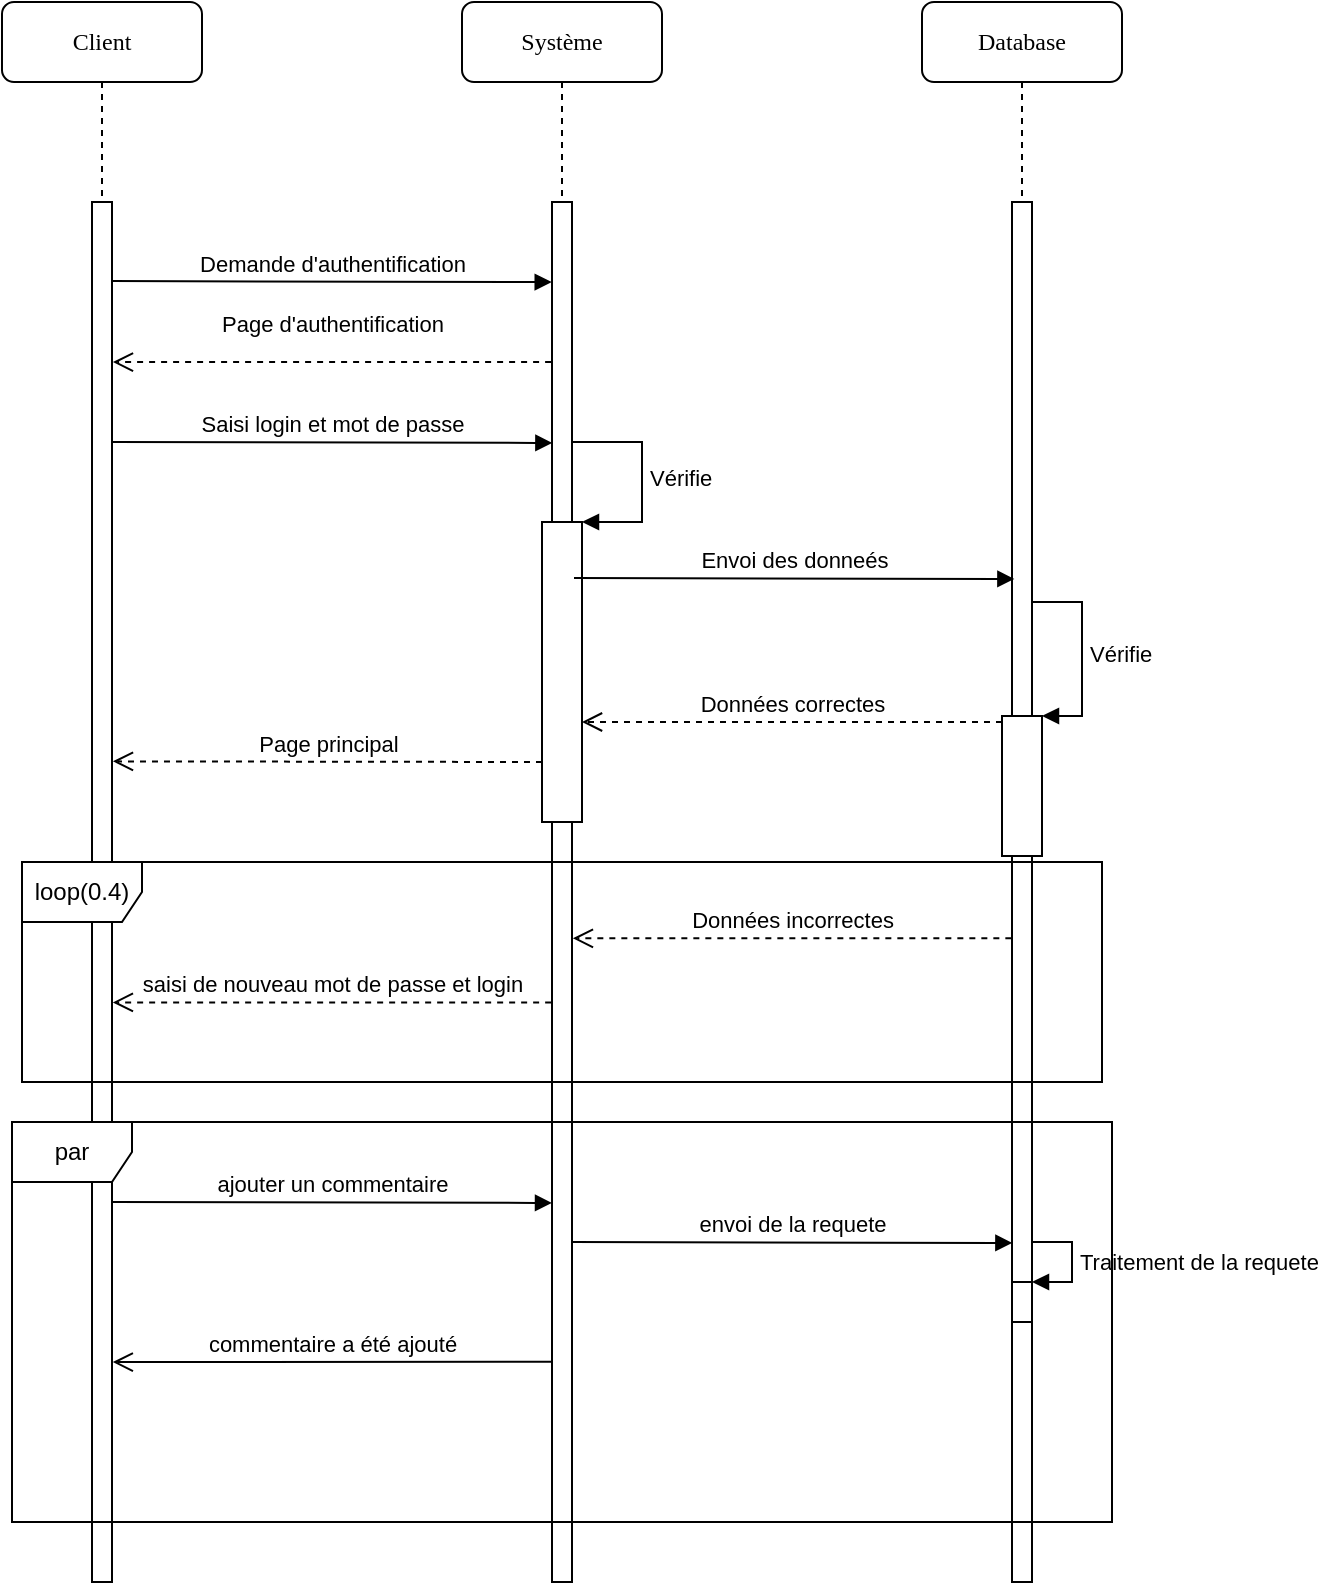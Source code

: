 <mxfile version="14.1.8" type="device"><diagram name="Page-1" id="13e1069c-82ec-6db2-03f1-153e76fe0fe0"><mxGraphModel dx="585" dy="338" grid="1" gridSize="10" guides="1" tooltips="1" connect="1" arrows="1" fold="1" page="1" pageScale="1" pageWidth="1100" pageHeight="850" background="#ffffff" math="0" shadow="0"><root><mxCell id="0"/><mxCell id="1" parent="0"/><mxCell id="7baba1c4bc27f4b0-2" value="Système" style="shape=umlLifeline;perimeter=lifelinePerimeter;whiteSpace=wrap;html=1;container=1;collapsible=0;recursiveResize=0;outlineConnect=0;rounded=1;shadow=0;comic=0;labelBackgroundColor=none;strokeWidth=1;fontFamily=Verdana;fontSize=12;align=center;" parent="1" vertex="1"><mxGeometry x="450" y="100" width="100" height="580" as="geometry"/></mxCell><mxCell id="7baba1c4bc27f4b0-10" value="" style="html=1;points=[];perimeter=orthogonalPerimeter;rounded=0;shadow=0;comic=0;labelBackgroundColor=none;strokeWidth=1;fontFamily=Verdana;fontSize=12;align=center;" parent="7baba1c4bc27f4b0-2" vertex="1"><mxGeometry x="45" y="100" width="10" height="460" as="geometry"/></mxCell><mxCell id="E3lYMyOyIVDyG92sWwYz-12" value="" style="html=1;points=[];perimeter=orthogonalPerimeter;" parent="7baba1c4bc27f4b0-2" vertex="1"><mxGeometry x="40" y="260" width="20" height="150" as="geometry"/></mxCell><mxCell id="E3lYMyOyIVDyG92sWwYz-13" value="Vérifie" style="edgeStyle=orthogonalEdgeStyle;html=1;align=left;spacingLeft=2;endArrow=block;rounded=0;entryX=1;entryY=0;strokeColor=#000000;" parent="7baba1c4bc27f4b0-2" target="E3lYMyOyIVDyG92sWwYz-12" edge="1"><mxGeometry relative="1" as="geometry"><mxPoint x="55" y="220" as="sourcePoint"/><Array as="points"><mxPoint x="90" y="220"/><mxPoint x="90" y="260"/></Array></mxGeometry></mxCell><mxCell id="7baba1c4bc27f4b0-3" value="Database" style="shape=umlLifeline;perimeter=lifelinePerimeter;whiteSpace=wrap;html=1;container=1;collapsible=0;recursiveResize=0;outlineConnect=0;rounded=1;shadow=0;comic=0;labelBackgroundColor=none;strokeWidth=1;fontFamily=Verdana;fontSize=12;align=center;" parent="1" vertex="1"><mxGeometry x="680" y="100" width="100" height="790" as="geometry"/></mxCell><mxCell id="7baba1c4bc27f4b0-13" value="" style="html=1;points=[];perimeter=orthogonalPerimeter;rounded=0;shadow=0;comic=0;labelBackgroundColor=none;strokeWidth=1;fontFamily=Verdana;fontSize=12;align=center;" parent="7baba1c4bc27f4b0-3" vertex="1"><mxGeometry x="45" y="100" width="10" height="460" as="geometry"/></mxCell><mxCell id="E3lYMyOyIVDyG92sWwYz-18" value="" style="html=1;points=[];perimeter=orthogonalPerimeter;" parent="7baba1c4bc27f4b0-3" vertex="1"><mxGeometry x="40" y="357" width="20" height="70" as="geometry"/></mxCell><mxCell id="E3lYMyOyIVDyG92sWwYz-19" value="Vérifie" style="edgeStyle=orthogonalEdgeStyle;html=1;align=left;spacingLeft=2;endArrow=block;rounded=0;entryX=1;entryY=0;strokeColor=#000000;" parent="7baba1c4bc27f4b0-3" target="E3lYMyOyIVDyG92sWwYz-18" edge="1"><mxGeometry relative="1" as="geometry"><mxPoint x="55" y="300" as="sourcePoint"/><Array as="points"><mxPoint x="80" y="300"/><mxPoint x="80" y="357"/></Array></mxGeometry></mxCell><mxCell id="ajcftEZZZTiAjncCmc-g-7" value="&lt;span style=&quot;color: rgba(0 , 0 , 0 , 0) ; font-family: monospace ; font-size: 0px&quot;&gt;%3CmxGraphModel%3E%3Croot%3E%3CmxCell%20id%3D%220%22%2F%3E%3CmxCell%20id%3D%221%22%20parent%3D%220%22%2F%3E%3CmxCell%20id%3D%222%22%20value%3D%22Client%22%20style%3D%22shape%3DumlLifeline%3Bperimeter%3DlifelinePerimeter%3BwhiteSpace%3Dwrap%3Bhtml%3D1%3Bcontainer%3D1%3Bcollapsible%3D0%3BrecursiveResize%3D0%3BoutlineConnect%3D0%3Brounded%3D1%3Bshadow%3D0%3Bcomic%3D0%3BlabelBackgroundColor%3Dnone%3BstrokeWidth%3D1%3BfontFamily%3DVerdana%3BfontSize%3D12%3Balign%3Dcenter%3B%22%20vertex%3D%221%22%20parent%3D%221%22%3E%3CmxGeometry%20x%3D%22220%22%20y%3D%22100%22%20width%3D%22100%22%20height%3D%22600%22%20as%3D%22geometry%22%2F%3E%3C%2FmxCell%3E%3CmxCell%20id%3D%223%22%20value%3D%22%22%20style%3D%22html%3D1%3Bpoints%3D%5B%5D%3Bperimeter%3DorthogonalPerimeter%3Brounded%3D0%3Bshadow%3D0%3Bcomic%3D0%3BlabelBackgroundColor%3Dnone%3BstrokeWidth%3D1%3BfontFamily%3DVerdana%3BfontSize%3D12%3Balign%3Dcenter%3B%22%20vertex%3D%221%22%20parent%3D%222%22%3E%3CmxGeometry%20x%3D%2245%22%20y%3D%22100%22%20width%3D%2210%22%20height%3D%22460%22%20as%3D%22geometry%22%2F%3E%3C%2FmxCell%3E%3CmxCell%20id%3D%224%22%20value%3D%22%22%20style%3D%22html%3D1%3Bpoints%3D%5B%5D%3Bperimeter%3DorthogonalPerimeter%3B%22%20vertex%3D%221%22%20parent%3D%222%22%3E%3CmxGeometry%20x%3D%2245%22%20y%3D%22560%22%20width%3D%2210%22%20height%3D%2240%22%20as%3D%22geometry%22%2F%3E%3C%2FmxCell%3E%3C%2Froot%3E%3C%2FmxGraphModel%3E&lt;/span&gt;" style="html=1;points=[];perimeter=orthogonalPerimeter;" parent="7baba1c4bc27f4b0-3" vertex="1"><mxGeometry x="45" y="560" width="10" height="230" as="geometry"/></mxCell><mxCell id="ajcftEZZZTiAjncCmc-g-14" value="" style="html=1;points=[];perimeter=orthogonalPerimeter;" parent="7baba1c4bc27f4b0-3" vertex="1"><mxGeometry x="40" y="357" width="20" height="70" as="geometry"/></mxCell><mxCell id="ajcftEZZZTiAjncCmc-g-16" value="" style="html=1;points=[];perimeter=orthogonalPerimeter;" parent="7baba1c4bc27f4b0-3" vertex="1"><mxGeometry x="45" y="640" width="10" height="20" as="geometry"/></mxCell><mxCell id="ajcftEZZZTiAjncCmc-g-17" value="Traitement de la requete" style="edgeStyle=orthogonalEdgeStyle;html=1;align=left;spacingLeft=2;endArrow=block;rounded=0;entryX=1;entryY=0;" parent="7baba1c4bc27f4b0-3" target="ajcftEZZZTiAjncCmc-g-16" edge="1"><mxGeometry relative="1" as="geometry"><mxPoint x="55" y="620" as="sourcePoint"/><Array as="points"><mxPoint x="75" y="620"/></Array></mxGeometry></mxCell><mxCell id="7baba1c4bc27f4b0-8" value="Client" style="shape=umlLifeline;perimeter=lifelinePerimeter;whiteSpace=wrap;html=1;container=1;collapsible=0;recursiveResize=0;outlineConnect=0;rounded=1;shadow=0;comic=0;labelBackgroundColor=none;strokeWidth=1;fontFamily=Verdana;fontSize=12;align=center;" parent="1" vertex="1"><mxGeometry x="220" y="100" width="100" height="790" as="geometry"/></mxCell><mxCell id="7baba1c4bc27f4b0-9" value="" style="html=1;points=[];perimeter=orthogonalPerimeter;rounded=0;shadow=0;comic=0;labelBackgroundColor=none;strokeWidth=1;fontFamily=Verdana;fontSize=12;align=center;" parent="7baba1c4bc27f4b0-8" vertex="1"><mxGeometry x="45" y="100" width="10" height="460" as="geometry"/></mxCell><mxCell id="ajcftEZZZTiAjncCmc-g-1" value="&lt;span style=&quot;color: rgba(0 , 0 , 0 , 0) ; font-family: monospace ; font-size: 0px&quot;&gt;%3CmxGraphModel%3E%3Croot%3E%3CmxCell%20id%3D%220%22%2F%3E%3CmxCell%20id%3D%221%22%20parent%3D%220%22%2F%3E%3CmxCell%20id%3D%222%22%20value%3D%22Client%22%20style%3D%22shape%3DumlLifeline%3Bperimeter%3DlifelinePerimeter%3BwhiteSpace%3Dwrap%3Bhtml%3D1%3Bcontainer%3D1%3Bcollapsible%3D0%3BrecursiveResize%3D0%3BoutlineConnect%3D0%3Brounded%3D1%3Bshadow%3D0%3Bcomic%3D0%3BlabelBackgroundColor%3Dnone%3BstrokeWidth%3D1%3BfontFamily%3DVerdana%3BfontSize%3D12%3Balign%3Dcenter%3B%22%20vertex%3D%221%22%20parent%3D%221%22%3E%3CmxGeometry%20x%3D%22220%22%20y%3D%22100%22%20width%3D%22100%22%20height%3D%22600%22%20as%3D%22geometry%22%2F%3E%3C%2FmxCell%3E%3CmxCell%20id%3D%223%22%20value%3D%22%22%20style%3D%22html%3D1%3Bpoints%3D%5B%5D%3Bperimeter%3DorthogonalPerimeter%3Brounded%3D0%3Bshadow%3D0%3Bcomic%3D0%3BlabelBackgroundColor%3Dnone%3BstrokeWidth%3D1%3BfontFamily%3DVerdana%3BfontSize%3D12%3Balign%3Dcenter%3B%22%20vertex%3D%221%22%20parent%3D%222%22%3E%3CmxGeometry%20x%3D%2245%22%20y%3D%22100%22%20width%3D%2210%22%20height%3D%22460%22%20as%3D%22geometry%22%2F%3E%3C%2FmxCell%3E%3CmxCell%20id%3D%224%22%20value%3D%22%22%20style%3D%22html%3D1%3Bpoints%3D%5B%5D%3Bperimeter%3DorthogonalPerimeter%3B%22%20vertex%3D%221%22%20parent%3D%222%22%3E%3CmxGeometry%20x%3D%2245%22%20y%3D%22560%22%20width%3D%2210%22%20height%3D%2240%22%20as%3D%22geometry%22%2F%3E%3C%2FmxCell%3E%3C%2Froot%3E%3C%2FmxGraphModel%3E&lt;/span&gt;" style="html=1;points=[];perimeter=orthogonalPerimeter;" parent="7baba1c4bc27f4b0-8" vertex="1"><mxGeometry x="45" y="560" width="10" height="230" as="geometry"/></mxCell><mxCell id="E3lYMyOyIVDyG92sWwYz-7" value="Page d'authentification" style="html=1;verticalAlign=bottom;endArrow=open;dashed=1;endSize=8;strokeColor=#000000;entryX=1.045;entryY=0.174;entryDx=0;entryDy=0;entryPerimeter=0;exitX=-0.045;exitY=0.174;exitDx=0;exitDy=0;exitPerimeter=0;" parent="1" source="7baba1c4bc27f4b0-10" target="7baba1c4bc27f4b0-9" edge="1"><mxGeometry y="-10" relative="1" as="geometry"><mxPoint x="490" y="280" as="sourcePoint"/><mxPoint x="280" y="280" as="targetPoint"/><mxPoint as="offset"/></mxGeometry></mxCell><mxCell id="E3lYMyOyIVDyG92sWwYz-8" value="Demande d'authentification" style="html=1;verticalAlign=bottom;endArrow=block;strokeColor=#000000;entryX=-0.014;entryY=0.087;entryDx=0;entryDy=0;entryPerimeter=0;exitX=0.967;exitY=0.086;exitDx=0;exitDy=0;exitPerimeter=0;" parent="1" source="7baba1c4bc27f4b0-9" target="7baba1c4bc27f4b0-10" edge="1"><mxGeometry width="80" relative="1" as="geometry"><mxPoint x="280" y="240" as="sourcePoint"/><mxPoint x="490" y="240" as="targetPoint"/></mxGeometry></mxCell><mxCell id="E3lYMyOyIVDyG92sWwYz-11" value="Saisi login et mot de passe" style="html=1;verticalAlign=bottom;endArrow=block;strokeColor=#000000;entryX=-0.014;entryY=0.087;entryDx=0;entryDy=0;entryPerimeter=0;exitX=0.967;exitY=0.086;exitDx=0;exitDy=0;exitPerimeter=0;" parent="1" edge="1"><mxGeometry width="80" relative="1" as="geometry"><mxPoint x="275.0" y="320.0" as="sourcePoint"/><mxPoint x="495.19" y="320.46" as="targetPoint"/></mxGeometry></mxCell><mxCell id="E3lYMyOyIVDyG92sWwYz-15" value="Envoi des donneés" style="html=1;verticalAlign=bottom;endArrow=block;strokeColor=#000000;entryX=-0.014;entryY=0.087;entryDx=0;entryDy=0;entryPerimeter=0;exitX=0.967;exitY=0.086;exitDx=0;exitDy=0;exitPerimeter=0;" parent="1" edge="1"><mxGeometry width="80" relative="1" as="geometry"><mxPoint x="506.0" y="388.0" as="sourcePoint"/><mxPoint x="726.19" y="388.46" as="targetPoint"/></mxGeometry></mxCell><mxCell id="E3lYMyOyIVDyG92sWwYz-20" value="Données correctes" style="html=1;verticalAlign=bottom;endArrow=open;dashed=1;endSize=8;strokeColor=#000000;" parent="1" edge="1"><mxGeometry relative="1" as="geometry"><mxPoint x="720" y="460" as="sourcePoint"/><mxPoint x="510" y="460" as="targetPoint"/></mxGeometry></mxCell><mxCell id="E3lYMyOyIVDyG92sWwYz-22" value="Page principal" style="html=1;verticalAlign=bottom;endArrow=open;dashed=1;endSize=8;strokeColor=#000000;entryX=1.046;entryY=0.608;entryDx=0;entryDy=0;entryPerimeter=0;" parent="1" target="7baba1c4bc27f4b0-9" edge="1"><mxGeometry relative="1" as="geometry"><mxPoint x="490" y="480" as="sourcePoint"/><mxPoint x="280" y="480" as="targetPoint"/></mxGeometry></mxCell><mxCell id="E3lYMyOyIVDyG92sWwYz-24" value="Données incorrectes" style="html=1;verticalAlign=bottom;endArrow=open;dashed=1;endSize=8;strokeColor=#000000;exitX=-0.033;exitY=0.783;exitDx=0;exitDy=0;exitPerimeter=0;entryX=1.043;entryY=0.783;entryDx=0;entryDy=0;entryPerimeter=0;" parent="1" edge="1"><mxGeometry relative="1" as="geometry"><mxPoint x="724.67" y="568.18" as="sourcePoint"/><mxPoint x="505.43" y="568.18" as="targetPoint"/></mxGeometry></mxCell><mxCell id="E3lYMyOyIVDyG92sWwYz-26" value="saisi de nouveau mot de passe et login" style="html=1;verticalAlign=bottom;endArrow=open;dashed=1;endSize=8;strokeColor=#000000;exitX=-0.043;exitY=0.87;exitDx=0;exitDy=0;exitPerimeter=0;entryX=1.041;entryY=0.87;entryDx=0;entryDy=0;entryPerimeter=0;" parent="1" source="7baba1c4bc27f4b0-10" target="7baba1c4bc27f4b0-9" edge="1"><mxGeometry relative="1" as="geometry"><mxPoint x="490" y="600" as="sourcePoint"/><mxPoint x="280" y="600" as="targetPoint"/></mxGeometry></mxCell><mxCell id="E3lYMyOyIVDyG92sWwYz-21" value="loop(0.4)" style="shape=umlFrame;whiteSpace=wrap;html=1;" parent="1" vertex="1"><mxGeometry x="230" y="530" width="540" height="110" as="geometry"/></mxCell><mxCell id="ajcftEZZZTiAjncCmc-g-6" value="&lt;span style=&quot;color: rgba(0 , 0 , 0 , 0) ; font-family: monospace ; font-size: 0px&quot;&gt;%3CmxGraphModel%3E%3Croot%3E%3CmxCell%20id%3D%220%22%2F%3E%3CmxCell%20id%3D%221%22%20parent%3D%220%22%2F%3E%3CmxCell%20id%3D%222%22%20value%3D%22Client%22%20style%3D%22shape%3DumlLifeline%3Bperimeter%3DlifelinePerimeter%3BwhiteSpace%3Dwrap%3Bhtml%3D1%3Bcontainer%3D1%3Bcollapsible%3D0%3BrecursiveResize%3D0%3BoutlineConnect%3D0%3Brounded%3D1%3Bshadow%3D0%3Bcomic%3D0%3BlabelBackgroundColor%3Dnone%3BstrokeWidth%3D1%3BfontFamily%3DVerdana%3BfontSize%3D12%3Balign%3Dcenter%3B%22%20vertex%3D%221%22%20parent%3D%221%22%3E%3CmxGeometry%20x%3D%22220%22%20y%3D%22100%22%20width%3D%22100%22%20height%3D%22600%22%20as%3D%22geometry%22%2F%3E%3C%2FmxCell%3E%3CmxCell%20id%3D%223%22%20value%3D%22%22%20style%3D%22html%3D1%3Bpoints%3D%5B%5D%3Bperimeter%3DorthogonalPerimeter%3Brounded%3D0%3Bshadow%3D0%3Bcomic%3D0%3BlabelBackgroundColor%3Dnone%3BstrokeWidth%3D1%3BfontFamily%3DVerdana%3BfontSize%3D12%3Balign%3Dcenter%3B%22%20vertex%3D%221%22%20parent%3D%222%22%3E%3CmxGeometry%20x%3D%2245%22%20y%3D%22100%22%20width%3D%2210%22%20height%3D%22460%22%20as%3D%22geometry%22%2F%3E%3C%2FmxCell%3E%3CmxCell%20id%3D%224%22%20value%3D%22%22%20style%3D%22html%3D1%3Bpoints%3D%5B%5D%3Bperimeter%3DorthogonalPerimeter%3B%22%20vertex%3D%221%22%20parent%3D%222%22%3E%3CmxGeometry%20x%3D%2245%22%20y%3D%22560%22%20width%3D%2210%22%20height%3D%2240%22%20as%3D%22geometry%22%2F%3E%3C%2FmxCell%3E%3C%2Froot%3E%3C%2FmxGraphModel%3E&lt;/span&gt;" style="html=1;points=[];perimeter=orthogonalPerimeter;" parent="1" vertex="1"><mxGeometry x="495" y="660" width="10" height="230" as="geometry"/></mxCell><mxCell id="ajcftEZZZTiAjncCmc-g-9" value="ajouter un commentaire" style="html=1;verticalAlign=bottom;endArrow=block;strokeColor=#000000;entryX=-0.014;entryY=0.087;entryDx=0;entryDy=0;entryPerimeter=0;exitX=0.967;exitY=0.086;exitDx=0;exitDy=0;exitPerimeter=0;" parent="1" edge="1"><mxGeometry width="80" relative="1" as="geometry"><mxPoint x="274.81" y="700" as="sourcePoint"/><mxPoint x="495.0" y="700.46" as="targetPoint"/></mxGeometry></mxCell><mxCell id="ajcftEZZZTiAjncCmc-g-13" value="envoi de la requete" style="html=1;verticalAlign=bottom;endArrow=block;strokeColor=#000000;entryX=-0.014;entryY=0.087;entryDx=0;entryDy=0;entryPerimeter=0;exitX=0.967;exitY=0.086;exitDx=0;exitDy=0;exitPerimeter=0;" parent="1" edge="1"><mxGeometry width="80" relative="1" as="geometry"><mxPoint x="505.0" y="720" as="sourcePoint"/><mxPoint x="725.19" y="720.46" as="targetPoint"/></mxGeometry></mxCell><mxCell id="ajcftEZZZTiAjncCmc-g-20" value="commentaire a été ajouté" style="html=1;verticalAlign=bottom;endArrow=open;endSize=8;strokeColor=#000000;exitX=-0.044;exitY=0.521;exitDx=0;exitDy=0;exitPerimeter=0;entryX=1.038;entryY=0.522;entryDx=0;entryDy=0;entryPerimeter=0;" parent="1" source="ajcftEZZZTiAjncCmc-g-6" target="ajcftEZZZTiAjncCmc-g-1" edge="1"><mxGeometry relative="1" as="geometry"><mxPoint x="490" y="780.0" as="sourcePoint"/><mxPoint x="280" y="780.0" as="targetPoint"/></mxGeometry></mxCell><mxCell id="ajcftEZZZTiAjncCmc-g-8" value="par" style="shape=umlFrame;whiteSpace=wrap;html=1;" parent="1" vertex="1"><mxGeometry x="225" y="660" width="550" height="200" as="geometry"/></mxCell></root></mxGraphModel></diagram></mxfile>